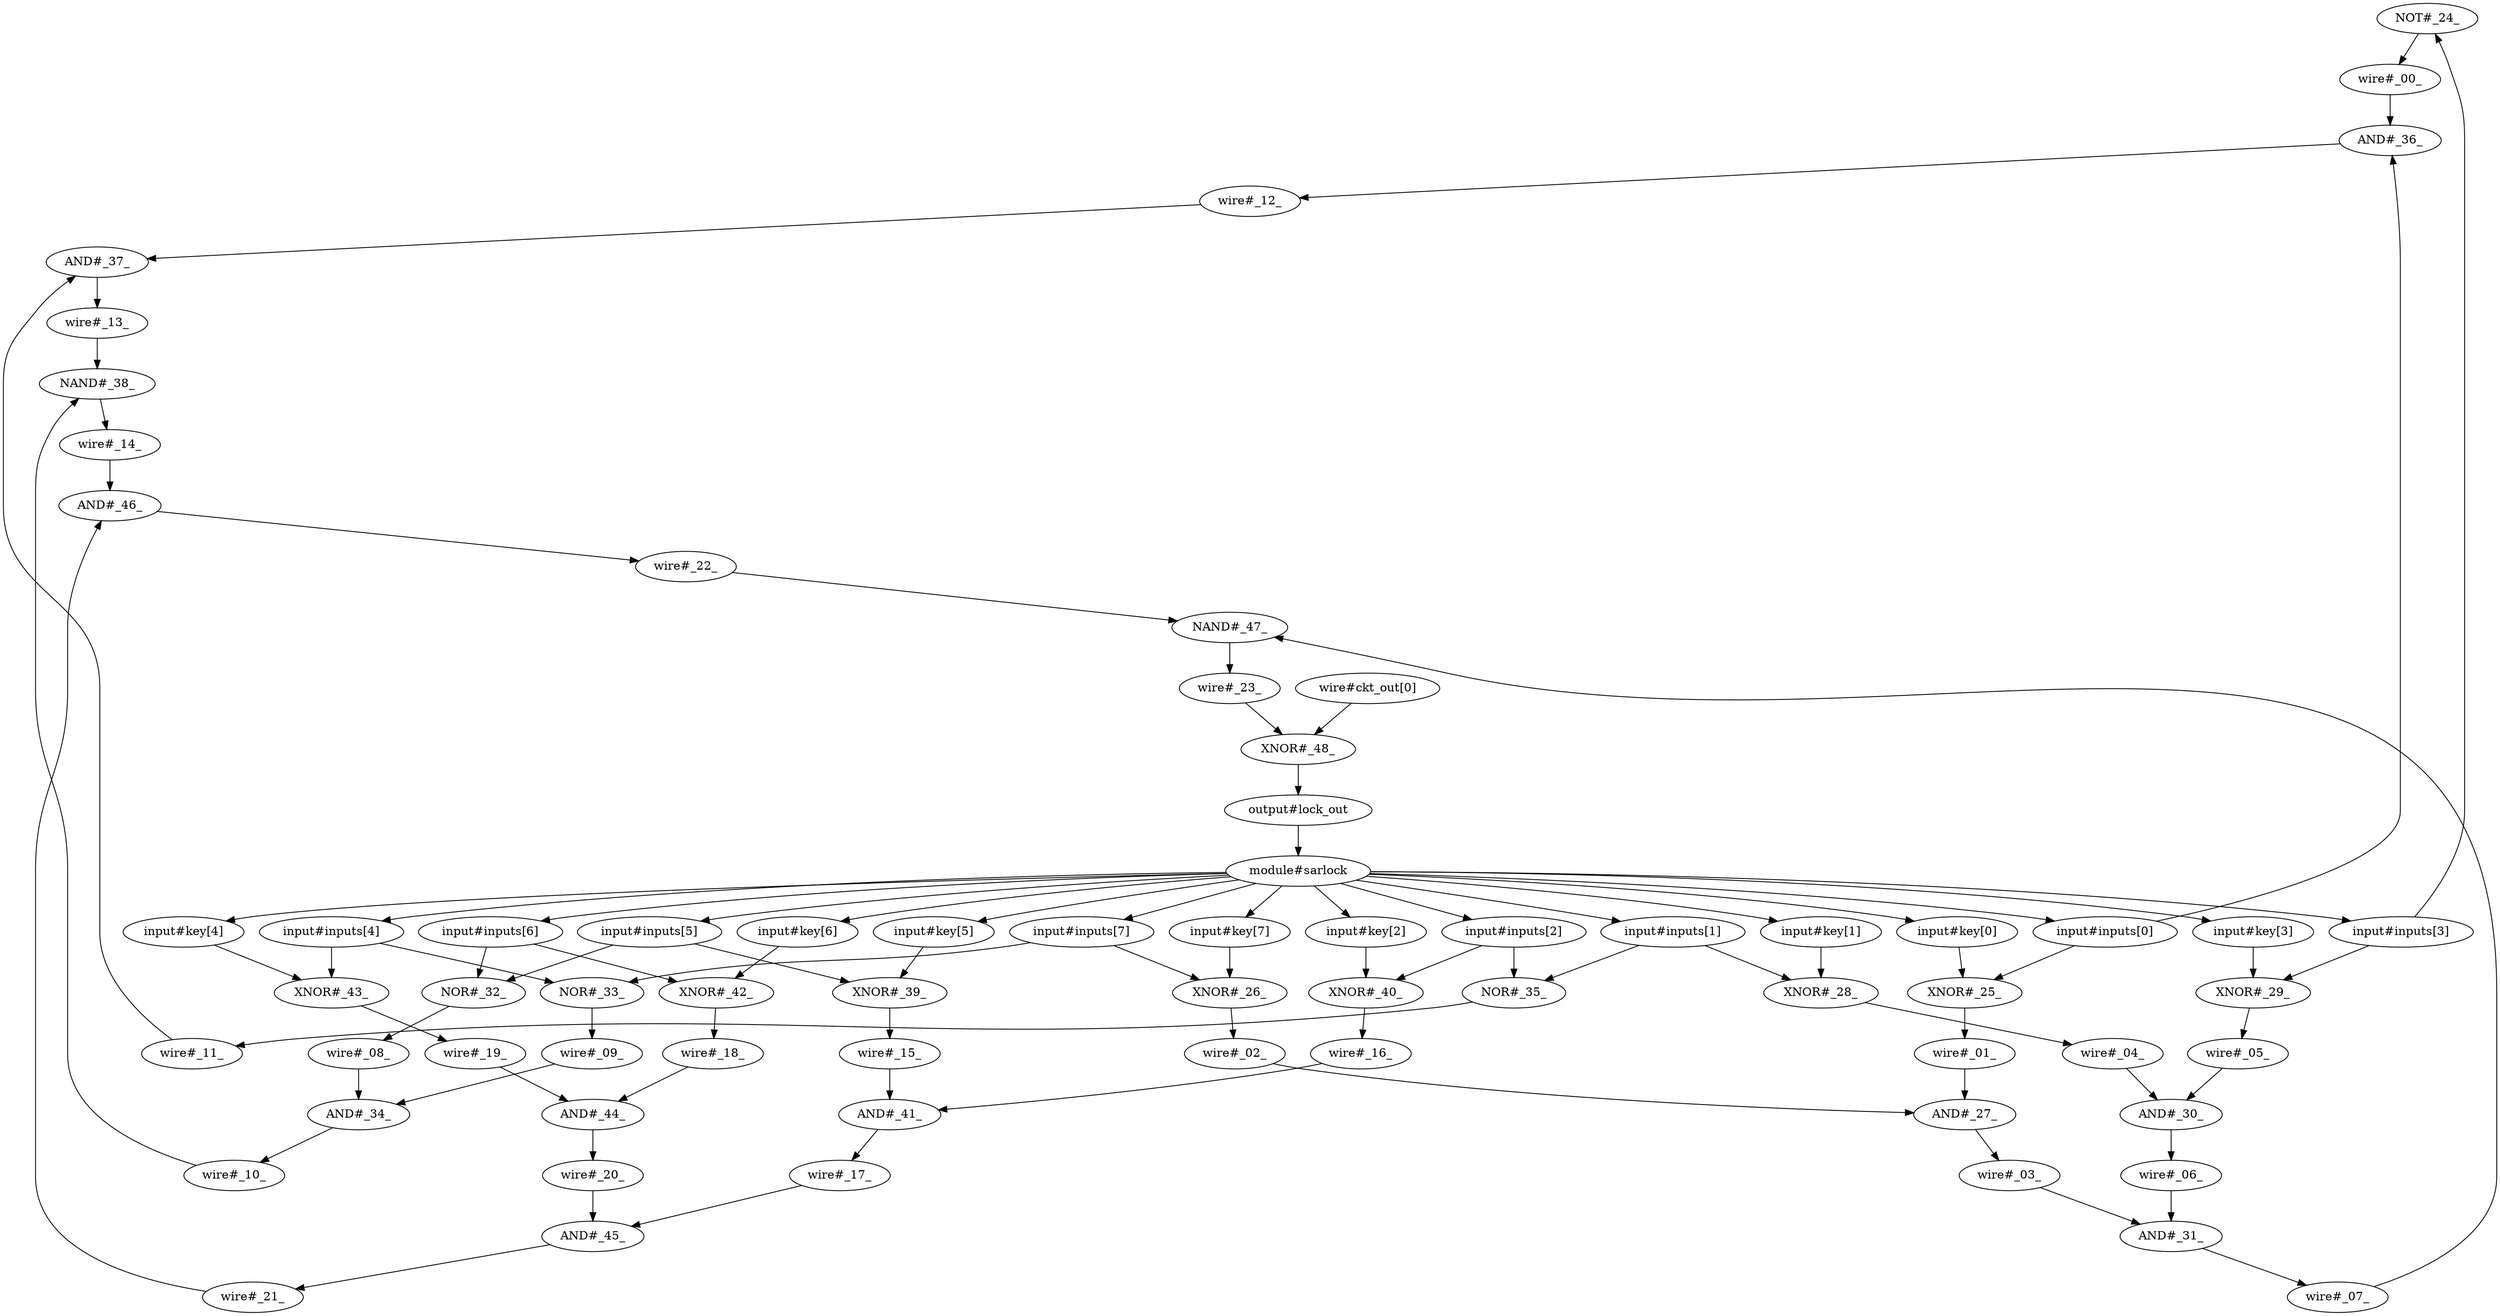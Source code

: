 strict digraph "" {
	"NOT#_24_"	[logic=NOT,
		type=gate];
	"wire#_00_"	[type=wire];
	"NOT#_24_" -> "wire#_00_";
	"AND#_36_"	[logic=AND,
		type=gate];
	"wire#_00_" -> "AND#_36_";
	"input#inputs[3]"	[type=input];
	"input#inputs[3]" -> "NOT#_24_";
	"XNOR#_29_"	[logic=XNOR,
		type=gate];
	"input#inputs[3]" -> "XNOR#_29_";
	"XNOR#_25_"	[logic=XNOR,
		type=gate];
	"wire#_01_"	[type=wire];
	"XNOR#_25_" -> "wire#_01_";
	"AND#_27_"	[logic=AND,
		type=gate];
	"wire#_01_" -> "AND#_27_";
	"input#key[0]"	[type=input];
	"input#key[0]" -> "XNOR#_25_";
	"input#inputs[0]"	[type=input];
	"input#inputs[0]" -> "XNOR#_25_";
	"input#inputs[0]" -> "AND#_36_";
	"XNOR#_26_"	[logic=XNOR,
		type=gate];
	"wire#_02_"	[type=wire];
	"XNOR#_26_" -> "wire#_02_";
	"wire#_02_" -> "AND#_27_";
	"input#key[7]"	[type=input];
	"input#key[7]" -> "XNOR#_26_";
	"input#inputs[7]"	[type=input];
	"input#inputs[7]" -> "XNOR#_26_";
	"NOR#_33_"	[logic=NOR,
		type=gate];
	"input#inputs[7]" -> "NOR#_33_";
	"XNOR#_28_"	[logic=XNOR,
		type=gate];
	"wire#_04_"	[type=wire];
	"XNOR#_28_" -> "wire#_04_";
	"AND#_30_"	[logic=AND,
		type=gate];
	"wire#_04_" -> "AND#_30_";
	"input#key[1]"	[type=input];
	"input#key[1]" -> "XNOR#_28_";
	"input#inputs[1]"	[type=input];
	"input#inputs[1]" -> "XNOR#_28_";
	"NOR#_35_"	[logic=NOR,
		type=gate];
	"input#inputs[1]" -> "NOR#_35_";
	"wire#_05_"	[type=wire];
	"XNOR#_29_" -> "wire#_05_";
	"wire#_05_" -> "AND#_30_";
	"input#key[3]"	[type=input];
	"input#key[3]" -> "XNOR#_29_";
	"XNOR#_39_"	[logic=XNOR,
		type=gate];
	"wire#_15_"	[type=wire];
	"XNOR#_39_" -> "wire#_15_";
	"AND#_41_"	[logic=AND,
		type=gate];
	"wire#_15_" -> "AND#_41_";
	"input#key[5]"	[type=input];
	"input#key[5]" -> "XNOR#_39_";
	"input#inputs[5]"	[type=input];
	"input#inputs[5]" -> "XNOR#_39_";
	"NOR#_32_"	[logic=NOR,
		type=gate];
	"input#inputs[5]" -> "NOR#_32_";
	"XNOR#_40_"	[logic=XNOR,
		type=gate];
	"wire#_16_"	[type=wire];
	"XNOR#_40_" -> "wire#_16_";
	"wire#_16_" -> "AND#_41_";
	"input#key[2]"	[type=input];
	"input#key[2]" -> "XNOR#_40_";
	"input#inputs[2]"	[type=input];
	"input#inputs[2]" -> "XNOR#_40_";
	"input#inputs[2]" -> "NOR#_35_";
	"XNOR#_42_"	[logic=XNOR,
		type=gate];
	"wire#_18_"	[type=wire];
	"XNOR#_42_" -> "wire#_18_";
	"AND#_44_"	[logic=AND,
		type=gate];
	"wire#_18_" -> "AND#_44_";
	"input#key[6]"	[type=input];
	"input#key[6]" -> "XNOR#_42_";
	"input#inputs[6]"	[type=input];
	"input#inputs[6]" -> "XNOR#_42_";
	"input#inputs[6]" -> "NOR#_32_";
	"XNOR#_43_"	[logic=XNOR,
		type=gate];
	"wire#_19_"	[type=wire];
	"XNOR#_43_" -> "wire#_19_";
	"wire#_19_" -> "AND#_44_";
	"input#key[4]"	[type=input];
	"input#key[4]" -> "XNOR#_43_";
	"input#inputs[4]"	[type=input];
	"input#inputs[4]" -> "XNOR#_43_";
	"input#inputs[4]" -> "NOR#_33_";
	"XNOR#_48_"	[logic=XNOR,
		type=gate];
	"output#lock_out"	[type=output];
	"XNOR#_48_" -> "output#lock_out";
	"module#sarlock"	[type=module];
	"output#lock_out" -> "module#sarlock";
	"wire#_23_"	[type=wire];
	"wire#_23_" -> "XNOR#_48_";
	"wire#ckt_out[0]"	[type=wire];
	"wire#ckt_out[0]" -> "XNOR#_48_";
	"wire#_03_"	[type=wire];
	"AND#_27_" -> "wire#_03_";
	"AND#_31_"	[logic=AND,
		type=gate];
	"wire#_03_" -> "AND#_31_";
	"wire#_06_"	[type=wire];
	"AND#_30_" -> "wire#_06_";
	"wire#_06_" -> "AND#_31_";
	"wire#_07_"	[type=wire];
	"AND#_31_" -> "wire#_07_";
	"NAND#_47_"	[logic=NAND,
		type=gate];
	"wire#_07_" -> "NAND#_47_";
	"AND#_34_"	[logic=AND,
		type=gate];
	"wire#_10_"	[type=wire];
	"AND#_34_" -> "wire#_10_";
	"NAND#_38_"	[logic=NAND,
		type=gate];
	"wire#_10_" -> "NAND#_38_";
	"wire#_09_"	[type=wire];
	"wire#_09_" -> "AND#_34_";
	"wire#_08_"	[type=wire];
	"wire#_08_" -> "AND#_34_";
	"wire#_12_"	[type=wire];
	"AND#_36_" -> "wire#_12_";
	"AND#_37_"	[logic=AND,
		type=gate];
	"wire#_12_" -> "AND#_37_";
	"wire#_13_"	[type=wire];
	"AND#_37_" -> "wire#_13_";
	"wire#_13_" -> "NAND#_38_";
	"wire#_11_"	[type=wire];
	"wire#_11_" -> "AND#_37_";
	"wire#_17_"	[type=wire];
	"AND#_41_" -> "wire#_17_";
	"AND#_45_"	[logic=AND,
		type=gate];
	"wire#_17_" -> "AND#_45_";
	"wire#_20_"	[type=wire];
	"AND#_44_" -> "wire#_20_";
	"wire#_20_" -> "AND#_45_";
	"wire#_21_"	[type=wire];
	"AND#_45_" -> "wire#_21_";
	"AND#_46_"	[logic=AND,
		type=gate];
	"wire#_21_" -> "AND#_46_";
	"wire#_22_"	[type=wire];
	"AND#_46_" -> "wire#_22_";
	"wire#_22_" -> "NAND#_47_";
	"wire#_14_"	[type=wire];
	"wire#_14_" -> "AND#_46_";
	"NOR#_32_" -> "wire#_08_";
	"NOR#_33_" -> "wire#_09_";
	"NOR#_35_" -> "wire#_11_";
	"NAND#_38_" -> "wire#_14_";
	"NAND#_47_" -> "wire#_23_";
	"module#sarlock" -> "input#inputs[3]";
	"module#sarlock" -> "input#key[0]";
	"module#sarlock" -> "input#inputs[0]";
	"module#sarlock" -> "input#key[7]";
	"module#sarlock" -> "input#inputs[7]";
	"module#sarlock" -> "input#key[1]";
	"module#sarlock" -> "input#inputs[1]";
	"module#sarlock" -> "input#key[3]";
	"module#sarlock" -> "input#key[5]";
	"module#sarlock" -> "input#inputs[5]";
	"module#sarlock" -> "input#key[2]";
	"module#sarlock" -> "input#inputs[2]";
	"module#sarlock" -> "input#key[6]";
	"module#sarlock" -> "input#inputs[6]";
	"module#sarlock" -> "input#key[4]";
	"module#sarlock" -> "input#inputs[4]";
}
